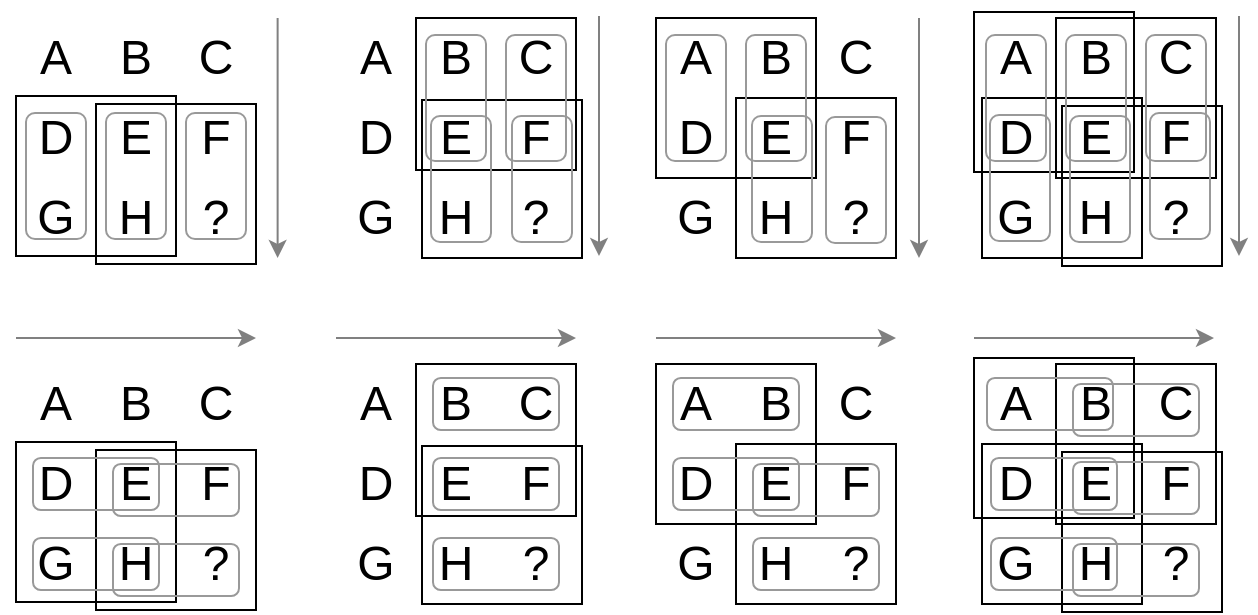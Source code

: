 <mxfile version="12.9.8" type="device"><diagram id="FIgk0ZukeviS5J1ctofV" name="Page-1"><mxGraphModel dx="652" dy="424" grid="1" gridSize="10" guides="1" tooltips="1" connect="1" arrows="1" fold="1" page="1" pageScale="1" pageWidth="827" pageHeight="1169" math="0" shadow="0"><root><mxCell id="0"/><mxCell id="1" parent="0"/><mxCell id="aXizeRaWZDngDxDu109b-122" value="" style="rounded=0;whiteSpace=wrap;html=1;fillColor=none;" vertex="1" parent="1"><mxGeometry x="200" y="456" width="80" height="80" as="geometry"/></mxCell><mxCell id="aXizeRaWZDngDxDu109b-121" value="" style="rounded=0;whiteSpace=wrap;html=1;fillColor=none;" vertex="1" parent="1"><mxGeometry x="160" y="452" width="80" height="80" as="geometry"/></mxCell><mxCell id="Hj9UycK8c0MInqdre70B-33" value="&lt;font style=&quot;font-size: 24px&quot;&gt;A&lt;/font&gt;" style="text;html=1;strokeColor=none;fillColor=none;align=center;verticalAlign=middle;whiteSpace=wrap;rounded=0;" parent="1" vertex="1"><mxGeometry x="160" y="240" width="40" height="40" as="geometry"/></mxCell><mxCell id="Hj9UycK8c0MInqdre70B-34" value="&lt;font style=&quot;font-size: 24px&quot;&gt;B&lt;/font&gt;" style="text;html=1;strokeColor=none;fillColor=none;align=center;verticalAlign=middle;whiteSpace=wrap;rounded=0;" parent="1" vertex="1"><mxGeometry x="200" y="240" width="40" height="40" as="geometry"/></mxCell><mxCell id="Hj9UycK8c0MInqdre70B-35" value="&lt;font style=&quot;font-size: 24px&quot;&gt;C&lt;/font&gt;" style="text;html=1;strokeColor=none;fillColor=none;align=center;verticalAlign=middle;whiteSpace=wrap;rounded=0;" parent="1" vertex="1"><mxGeometry x="240" y="240" width="40" height="40" as="geometry"/></mxCell><mxCell id="Hj9UycK8c0MInqdre70B-36" value="&lt;font style=&quot;font-size: 24px&quot;&gt;D&lt;/font&gt;" style="text;html=1;strokeColor=none;fillColor=none;align=center;verticalAlign=middle;whiteSpace=wrap;rounded=0;" parent="1" vertex="1"><mxGeometry x="160" y="280" width="40" height="40" as="geometry"/></mxCell><mxCell id="Hj9UycK8c0MInqdre70B-37" value="&lt;font style=&quot;font-size: 24px&quot;&gt;E&lt;/font&gt;" style="text;html=1;strokeColor=none;fillColor=none;align=center;verticalAlign=middle;whiteSpace=wrap;rounded=0;" parent="1" vertex="1"><mxGeometry x="200" y="280" width="40" height="40" as="geometry"/></mxCell><mxCell id="Hj9UycK8c0MInqdre70B-38" value="&lt;font style=&quot;font-size: 24px&quot;&gt;F&lt;/font&gt;" style="text;html=1;strokeColor=none;fillColor=none;align=center;verticalAlign=middle;whiteSpace=wrap;rounded=0;" parent="1" vertex="1"><mxGeometry x="240" y="280" width="40" height="40" as="geometry"/></mxCell><mxCell id="Hj9UycK8c0MInqdre70B-39" value="&lt;font style=&quot;font-size: 24px&quot;&gt;G&lt;/font&gt;" style="text;html=1;strokeColor=none;fillColor=none;align=center;verticalAlign=middle;whiteSpace=wrap;rounded=0;" parent="1" vertex="1"><mxGeometry x="160" y="320" width="40" height="40" as="geometry"/></mxCell><mxCell id="Hj9UycK8c0MInqdre70B-40" value="&lt;font style=&quot;font-size: 24px&quot;&gt;H&lt;/font&gt;" style="text;html=1;strokeColor=none;fillColor=none;align=center;verticalAlign=middle;whiteSpace=wrap;rounded=0;" parent="1" vertex="1"><mxGeometry x="200" y="320" width="40" height="40" as="geometry"/></mxCell><mxCell id="aXizeRaWZDngDxDu109b-1" value="&lt;font style=&quot;font-size: 24px&quot;&gt;?&lt;/font&gt;" style="text;html=1;strokeColor=none;fillColor=none;align=center;verticalAlign=middle;whiteSpace=wrap;rounded=0;" vertex="1" parent="1"><mxGeometry x="240" y="320" width="40" height="40" as="geometry"/></mxCell><mxCell id="aXizeRaWZDngDxDu109b-2" value="&lt;font style=&quot;font-size: 24px&quot;&gt;A&lt;/font&gt;" style="text;html=1;strokeColor=none;fillColor=none;align=center;verticalAlign=middle;whiteSpace=wrap;rounded=0;" vertex="1" parent="1"><mxGeometry x="320" y="240" width="40" height="40" as="geometry"/></mxCell><mxCell id="aXizeRaWZDngDxDu109b-3" value="&lt;font style=&quot;font-size: 24px&quot;&gt;B&lt;/font&gt;" style="text;html=1;strokeColor=none;fillColor=none;align=center;verticalAlign=middle;whiteSpace=wrap;rounded=0;" vertex="1" parent="1"><mxGeometry x="360" y="240" width="40" height="40" as="geometry"/></mxCell><mxCell id="aXizeRaWZDngDxDu109b-4" value="&lt;font style=&quot;font-size: 24px&quot;&gt;C&lt;/font&gt;" style="text;html=1;strokeColor=none;fillColor=none;align=center;verticalAlign=middle;whiteSpace=wrap;rounded=0;" vertex="1" parent="1"><mxGeometry x="400" y="240" width="40" height="40" as="geometry"/></mxCell><mxCell id="aXizeRaWZDngDxDu109b-5" value="&lt;font style=&quot;font-size: 24px&quot;&gt;D&lt;/font&gt;" style="text;html=1;strokeColor=none;fillColor=none;align=center;verticalAlign=middle;whiteSpace=wrap;rounded=0;" vertex="1" parent="1"><mxGeometry x="320" y="280" width="40" height="40" as="geometry"/></mxCell><mxCell id="aXizeRaWZDngDxDu109b-6" value="&lt;font style=&quot;font-size: 24px&quot;&gt;E&lt;/font&gt;" style="text;html=1;strokeColor=none;fillColor=none;align=center;verticalAlign=middle;whiteSpace=wrap;rounded=0;" vertex="1" parent="1"><mxGeometry x="360" y="280" width="40" height="40" as="geometry"/></mxCell><mxCell id="aXizeRaWZDngDxDu109b-7" value="&lt;font style=&quot;font-size: 24px&quot;&gt;F&lt;/font&gt;" style="text;html=1;strokeColor=none;fillColor=none;align=center;verticalAlign=middle;whiteSpace=wrap;rounded=0;" vertex="1" parent="1"><mxGeometry x="400" y="280" width="40" height="40" as="geometry"/></mxCell><mxCell id="aXizeRaWZDngDxDu109b-8" value="&lt;font style=&quot;font-size: 24px&quot;&gt;G&lt;/font&gt;" style="text;html=1;strokeColor=none;fillColor=none;align=center;verticalAlign=middle;whiteSpace=wrap;rounded=0;" vertex="1" parent="1"><mxGeometry x="320" y="320" width="40" height="40" as="geometry"/></mxCell><mxCell id="aXizeRaWZDngDxDu109b-9" value="&lt;font style=&quot;font-size: 24px&quot;&gt;H&lt;/font&gt;" style="text;html=1;strokeColor=none;fillColor=none;align=center;verticalAlign=middle;whiteSpace=wrap;rounded=0;" vertex="1" parent="1"><mxGeometry x="360" y="320" width="40" height="40" as="geometry"/></mxCell><mxCell id="aXizeRaWZDngDxDu109b-10" value="&lt;font style=&quot;font-size: 24px&quot;&gt;?&lt;/font&gt;" style="text;html=1;strokeColor=none;fillColor=none;align=center;verticalAlign=middle;whiteSpace=wrap;rounded=0;" vertex="1" parent="1"><mxGeometry x="400" y="320" width="40" height="40" as="geometry"/></mxCell><mxCell id="aXizeRaWZDngDxDu109b-11" value="&lt;font style=&quot;font-size: 24px&quot;&gt;A&lt;/font&gt;" style="text;html=1;strokeColor=none;fillColor=none;align=center;verticalAlign=middle;whiteSpace=wrap;rounded=0;" vertex="1" parent="1"><mxGeometry x="480" y="240" width="40" height="40" as="geometry"/></mxCell><mxCell id="aXizeRaWZDngDxDu109b-12" value="&lt;font style=&quot;font-size: 24px&quot;&gt;B&lt;/font&gt;" style="text;html=1;strokeColor=none;fillColor=none;align=center;verticalAlign=middle;whiteSpace=wrap;rounded=0;" vertex="1" parent="1"><mxGeometry x="520" y="240" width="40" height="40" as="geometry"/></mxCell><mxCell id="aXizeRaWZDngDxDu109b-13" value="&lt;font style=&quot;font-size: 24px&quot;&gt;C&lt;/font&gt;" style="text;html=1;strokeColor=none;fillColor=none;align=center;verticalAlign=middle;whiteSpace=wrap;rounded=0;" vertex="1" parent="1"><mxGeometry x="560" y="240" width="40" height="40" as="geometry"/></mxCell><mxCell id="aXizeRaWZDngDxDu109b-14" value="&lt;font style=&quot;font-size: 24px&quot;&gt;D&lt;/font&gt;" style="text;html=1;strokeColor=none;fillColor=none;align=center;verticalAlign=middle;whiteSpace=wrap;rounded=0;" vertex="1" parent="1"><mxGeometry x="480" y="280" width="40" height="40" as="geometry"/></mxCell><mxCell id="aXizeRaWZDngDxDu109b-15" value="&lt;font style=&quot;font-size: 24px&quot;&gt;E&lt;/font&gt;" style="text;html=1;strokeColor=none;fillColor=none;align=center;verticalAlign=middle;whiteSpace=wrap;rounded=0;" vertex="1" parent="1"><mxGeometry x="520" y="280" width="40" height="40" as="geometry"/></mxCell><mxCell id="aXizeRaWZDngDxDu109b-16" value="&lt;font style=&quot;font-size: 24px&quot;&gt;F&lt;/font&gt;" style="text;html=1;strokeColor=none;fillColor=none;align=center;verticalAlign=middle;whiteSpace=wrap;rounded=0;" vertex="1" parent="1"><mxGeometry x="560" y="280" width="40" height="40" as="geometry"/></mxCell><mxCell id="aXizeRaWZDngDxDu109b-17" value="&lt;font style=&quot;font-size: 24px&quot;&gt;G&lt;/font&gt;" style="text;html=1;strokeColor=none;fillColor=none;align=center;verticalAlign=middle;whiteSpace=wrap;rounded=0;" vertex="1" parent="1"><mxGeometry x="480" y="320" width="40" height="40" as="geometry"/></mxCell><mxCell id="aXizeRaWZDngDxDu109b-18" value="&lt;font style=&quot;font-size: 24px&quot;&gt;H&lt;/font&gt;" style="text;html=1;strokeColor=none;fillColor=none;align=center;verticalAlign=middle;whiteSpace=wrap;rounded=0;" vertex="1" parent="1"><mxGeometry x="520" y="320" width="40" height="40" as="geometry"/></mxCell><mxCell id="aXizeRaWZDngDxDu109b-19" value="&lt;font style=&quot;font-size: 24px&quot;&gt;?&lt;/font&gt;" style="text;html=1;strokeColor=none;fillColor=none;align=center;verticalAlign=middle;whiteSpace=wrap;rounded=0;" vertex="1" parent="1"><mxGeometry x="560" y="320" width="40" height="40" as="geometry"/></mxCell><mxCell id="aXizeRaWZDngDxDu109b-20" value="&lt;font style=&quot;font-size: 24px&quot;&gt;A&lt;/font&gt;" style="text;html=1;strokeColor=none;fillColor=none;align=center;verticalAlign=middle;whiteSpace=wrap;rounded=0;" vertex="1" parent="1"><mxGeometry x="640" y="240" width="40" height="40" as="geometry"/></mxCell><mxCell id="aXizeRaWZDngDxDu109b-21" value="&lt;font style=&quot;font-size: 24px&quot;&gt;B&lt;/font&gt;" style="text;html=1;strokeColor=none;fillColor=none;align=center;verticalAlign=middle;whiteSpace=wrap;rounded=0;" vertex="1" parent="1"><mxGeometry x="680" y="240" width="40" height="40" as="geometry"/></mxCell><mxCell id="aXizeRaWZDngDxDu109b-22" value="&lt;font style=&quot;font-size: 24px&quot;&gt;C&lt;/font&gt;" style="text;html=1;strokeColor=none;fillColor=none;align=center;verticalAlign=middle;whiteSpace=wrap;rounded=0;" vertex="1" parent="1"><mxGeometry x="720" y="240" width="40" height="40" as="geometry"/></mxCell><mxCell id="aXizeRaWZDngDxDu109b-23" value="&lt;font style=&quot;font-size: 24px&quot;&gt;D&lt;/font&gt;" style="text;html=1;strokeColor=none;fillColor=none;align=center;verticalAlign=middle;whiteSpace=wrap;rounded=0;" vertex="1" parent="1"><mxGeometry x="640" y="280" width="40" height="40" as="geometry"/></mxCell><mxCell id="aXizeRaWZDngDxDu109b-24" value="&lt;font style=&quot;font-size: 24px&quot;&gt;E&lt;/font&gt;" style="text;html=1;strokeColor=none;fillColor=none;align=center;verticalAlign=middle;whiteSpace=wrap;rounded=0;" vertex="1" parent="1"><mxGeometry x="680" y="280" width="40" height="40" as="geometry"/></mxCell><mxCell id="aXizeRaWZDngDxDu109b-25" value="&lt;font style=&quot;font-size: 24px&quot;&gt;F&lt;/font&gt;" style="text;html=1;strokeColor=none;fillColor=none;align=center;verticalAlign=middle;whiteSpace=wrap;rounded=0;" vertex="1" parent="1"><mxGeometry x="720" y="280" width="40" height="40" as="geometry"/></mxCell><mxCell id="aXizeRaWZDngDxDu109b-26" value="&lt;font style=&quot;font-size: 24px&quot;&gt;G&lt;/font&gt;" style="text;html=1;strokeColor=none;fillColor=none;align=center;verticalAlign=middle;whiteSpace=wrap;rounded=0;" vertex="1" parent="1"><mxGeometry x="640" y="320" width="40" height="40" as="geometry"/></mxCell><mxCell id="aXizeRaWZDngDxDu109b-27" value="&lt;font style=&quot;font-size: 24px&quot;&gt;H&lt;/font&gt;" style="text;html=1;strokeColor=none;fillColor=none;align=center;verticalAlign=middle;whiteSpace=wrap;rounded=0;" vertex="1" parent="1"><mxGeometry x="680" y="320" width="40" height="40" as="geometry"/></mxCell><mxCell id="aXizeRaWZDngDxDu109b-28" value="&lt;font style=&quot;font-size: 24px&quot;&gt;?&lt;/font&gt;" style="text;html=1;strokeColor=none;fillColor=none;align=center;verticalAlign=middle;whiteSpace=wrap;rounded=0;" vertex="1" parent="1"><mxGeometry x="720" y="320" width="40" height="40" as="geometry"/></mxCell><mxCell id="aXizeRaWZDngDxDu109b-39" value="" style="rounded=1;whiteSpace=wrap;html=1;fillColor=none;strokeColor=#999999;rotation=90;" vertex="1" parent="1"><mxGeometry x="188.5" y="304" width="63" height="30" as="geometry"/></mxCell><mxCell id="aXizeRaWZDngDxDu109b-40" value="" style="rounded=0;whiteSpace=wrap;html=1;fillColor=none;" vertex="1" parent="1"><mxGeometry x="639" y="237" width="80" height="80" as="geometry"/></mxCell><mxCell id="aXizeRaWZDngDxDu109b-41" value="" style="rounded=1;whiteSpace=wrap;html=1;fillColor=none;strokeColor=#999999;rotation=90;" vertex="1" parent="1"><mxGeometry x="148.5" y="304" width="63" height="30" as="geometry"/></mxCell><mxCell id="aXizeRaWZDngDxDu109b-42" value="" style="rounded=1;whiteSpace=wrap;html=1;fillColor=none;strokeColor=#999999;rotation=90;" vertex="1" parent="1"><mxGeometry x="228.5" y="304" width="63" height="30" as="geometry"/></mxCell><mxCell id="aXizeRaWZDngDxDu109b-43" value="" style="endArrow=classic;html=1;strokeColor=#808080;" edge="1" parent="1"><mxGeometry width="50" height="50" relative="1" as="geometry"><mxPoint x="290.81" y="240" as="sourcePoint"/><mxPoint x="290.81" y="360" as="targetPoint"/></mxGeometry></mxCell><mxCell id="aXizeRaWZDngDxDu109b-44" value="" style="rounded=0;whiteSpace=wrap;html=1;fillColor=none;" vertex="1" parent="1"><mxGeometry x="360" y="240" width="80" height="76" as="geometry"/></mxCell><mxCell id="aXizeRaWZDngDxDu109b-45" value="" style="rounded=0;whiteSpace=wrap;html=1;fillColor=none;" vertex="1" parent="1"><mxGeometry x="363" y="281" width="80" height="79" as="geometry"/></mxCell><mxCell id="aXizeRaWZDngDxDu109b-51" value="" style="rounded=1;whiteSpace=wrap;html=1;fillColor=none;strokeColor=#999999;rotation=90;" vertex="1" parent="1"><mxGeometry x="348.5" y="265" width="63" height="30" as="geometry"/></mxCell><mxCell id="aXizeRaWZDngDxDu109b-52" value="" style="rounded=1;whiteSpace=wrap;html=1;fillColor=none;strokeColor=#999999;rotation=90;" vertex="1" parent="1"><mxGeometry x="388.5" y="265" width="63" height="30" as="geometry"/></mxCell><mxCell id="aXizeRaWZDngDxDu109b-53" value="" style="rounded=0;whiteSpace=wrap;html=1;fillColor=none;" vertex="1" parent="1"><mxGeometry x="160" y="279" width="80" height="80" as="geometry"/></mxCell><mxCell id="aXizeRaWZDngDxDu109b-54" value="" style="rounded=0;whiteSpace=wrap;html=1;fillColor=none;" vertex="1" parent="1"><mxGeometry x="200" y="283" width="80" height="80" as="geometry"/></mxCell><mxCell id="aXizeRaWZDngDxDu109b-55" value="" style="rounded=1;whiteSpace=wrap;html=1;fillColor=none;strokeColor=#999999;rotation=90;" vertex="1" parent="1"><mxGeometry x="351" y="305.5" width="63" height="30" as="geometry"/></mxCell><mxCell id="aXizeRaWZDngDxDu109b-56" value="" style="rounded=1;whiteSpace=wrap;html=1;fillColor=none;strokeColor=#999999;rotation=90;" vertex="1" parent="1"><mxGeometry x="391.5" y="305.5" width="63" height="30" as="geometry"/></mxCell><mxCell id="aXizeRaWZDngDxDu109b-57" value="" style="rounded=0;whiteSpace=wrap;html=1;fillColor=none;" vertex="1" parent="1"><mxGeometry x="480" y="240" width="80" height="80" as="geometry"/></mxCell><mxCell id="aXizeRaWZDngDxDu109b-58" value="" style="rounded=0;whiteSpace=wrap;html=1;fillColor=none;" vertex="1" parent="1"><mxGeometry x="520" y="280" width="80" height="80" as="geometry"/></mxCell><mxCell id="aXizeRaWZDngDxDu109b-59" value="" style="rounded=1;whiteSpace=wrap;html=1;fillColor=none;strokeColor=#999999;rotation=90;" vertex="1" parent="1"><mxGeometry x="468.5" y="265" width="63" height="30" as="geometry"/></mxCell><mxCell id="aXizeRaWZDngDxDu109b-60" value="" style="rounded=1;whiteSpace=wrap;html=1;fillColor=none;strokeColor=#999999;rotation=90;" vertex="1" parent="1"><mxGeometry x="508.5" y="265" width="63" height="30" as="geometry"/></mxCell><mxCell id="aXizeRaWZDngDxDu109b-61" value="" style="rounded=1;whiteSpace=wrap;html=1;fillColor=none;strokeColor=#999999;rotation=90;" vertex="1" parent="1"><mxGeometry x="548.5" y="306" width="63" height="30" as="geometry"/></mxCell><mxCell id="aXizeRaWZDngDxDu109b-62" value="" style="rounded=1;whiteSpace=wrap;html=1;fillColor=none;strokeColor=#999999;rotation=90;" vertex="1" parent="1"><mxGeometry x="511.5" y="305.5" width="63" height="30" as="geometry"/></mxCell><mxCell id="aXizeRaWZDngDxDu109b-63" value="" style="endArrow=classic;html=1;strokeColor=#808080;" edge="1" parent="1"><mxGeometry width="50" height="50" relative="1" as="geometry"><mxPoint x="451.5" y="239" as="sourcePoint"/><mxPoint x="451.5" y="359" as="targetPoint"/></mxGeometry></mxCell><mxCell id="aXizeRaWZDngDxDu109b-64" value="" style="endArrow=classic;html=1;strokeColor=#808080;" edge="1" parent="1"><mxGeometry width="50" height="50" relative="1" as="geometry"><mxPoint x="611.5" y="240" as="sourcePoint"/><mxPoint x="611.5" y="360" as="targetPoint"/></mxGeometry></mxCell><mxCell id="aXizeRaWZDngDxDu109b-65" value="" style="rounded=0;whiteSpace=wrap;html=1;fillColor=none;" vertex="1" parent="1"><mxGeometry x="643" y="280" width="80" height="80" as="geometry"/></mxCell><mxCell id="aXizeRaWZDngDxDu109b-66" value="" style="rounded=0;whiteSpace=wrap;html=1;fillColor=none;" vertex="1" parent="1"><mxGeometry x="680" y="240" width="80" height="80" as="geometry"/></mxCell><mxCell id="aXizeRaWZDngDxDu109b-68" value="" style="rounded=0;whiteSpace=wrap;html=1;fillColor=none;" vertex="1" parent="1"><mxGeometry x="683" y="284" width="80" height="80" as="geometry"/></mxCell><mxCell id="aXizeRaWZDngDxDu109b-69" value="" style="rounded=1;whiteSpace=wrap;html=1;fillColor=none;strokeColor=#999999;rotation=90;" vertex="1" parent="1"><mxGeometry x="670.5" y="305.5" width="63" height="30" as="geometry"/></mxCell><mxCell id="aXizeRaWZDngDxDu109b-70" value="" style="rounded=1;whiteSpace=wrap;html=1;fillColor=none;strokeColor=#999999;rotation=90;" vertex="1" parent="1"><mxGeometry x="668.5" y="265" width="63" height="30" as="geometry"/></mxCell><mxCell id="aXizeRaWZDngDxDu109b-71" value="" style="rounded=1;whiteSpace=wrap;html=1;fillColor=none;strokeColor=#999999;rotation=90;" vertex="1" parent="1"><mxGeometry x="628.5" y="265" width="63" height="30" as="geometry"/></mxCell><mxCell id="aXizeRaWZDngDxDu109b-72" value="" style="rounded=1;whiteSpace=wrap;html=1;fillColor=none;strokeColor=#999999;rotation=90;" vertex="1" parent="1"><mxGeometry x="708.5" y="265" width="63" height="30" as="geometry"/></mxCell><mxCell id="aXizeRaWZDngDxDu109b-73" value="" style="rounded=1;whiteSpace=wrap;html=1;fillColor=none;strokeColor=#999999;rotation=90;" vertex="1" parent="1"><mxGeometry x="630.5" y="305" width="63" height="30" as="geometry"/></mxCell><mxCell id="aXizeRaWZDngDxDu109b-74" value="" style="rounded=1;whiteSpace=wrap;html=1;fillColor=none;strokeColor=#999999;rotation=90;" vertex="1" parent="1"><mxGeometry x="710.5" y="304" width="63" height="30" as="geometry"/></mxCell><mxCell id="aXizeRaWZDngDxDu109b-75" value="" style="endArrow=classic;html=1;strokeColor=#808080;" edge="1" parent="1"><mxGeometry width="50" height="50" relative="1" as="geometry"><mxPoint x="771.5" y="239" as="sourcePoint"/><mxPoint x="771.5" y="359" as="targetPoint"/></mxGeometry></mxCell><mxCell id="aXizeRaWZDngDxDu109b-76" value="&lt;font style=&quot;font-size: 24px&quot;&gt;A&lt;/font&gt;" style="text;html=1;strokeColor=none;fillColor=none;align=center;verticalAlign=middle;whiteSpace=wrap;rounded=0;" vertex="1" parent="1"><mxGeometry x="160" y="413" width="40" height="40" as="geometry"/></mxCell><mxCell id="aXizeRaWZDngDxDu109b-77" value="&lt;font style=&quot;font-size: 24px&quot;&gt;B&lt;/font&gt;" style="text;html=1;strokeColor=none;fillColor=none;align=center;verticalAlign=middle;whiteSpace=wrap;rounded=0;" vertex="1" parent="1"><mxGeometry x="200" y="413" width="40" height="40" as="geometry"/></mxCell><mxCell id="aXizeRaWZDngDxDu109b-78" value="&lt;font style=&quot;font-size: 24px&quot;&gt;C&lt;/font&gt;" style="text;html=1;strokeColor=none;fillColor=none;align=center;verticalAlign=middle;whiteSpace=wrap;rounded=0;" vertex="1" parent="1"><mxGeometry x="240" y="413" width="40" height="40" as="geometry"/></mxCell><mxCell id="aXizeRaWZDngDxDu109b-79" value="&lt;font style=&quot;font-size: 24px&quot;&gt;D&lt;/font&gt;" style="text;html=1;strokeColor=none;fillColor=none;align=center;verticalAlign=middle;whiteSpace=wrap;rounded=0;" vertex="1" parent="1"><mxGeometry x="160" y="453" width="40" height="40" as="geometry"/></mxCell><mxCell id="aXizeRaWZDngDxDu109b-80" value="&lt;font style=&quot;font-size: 24px&quot;&gt;E&lt;/font&gt;" style="text;html=1;strokeColor=none;fillColor=none;align=center;verticalAlign=middle;whiteSpace=wrap;rounded=0;" vertex="1" parent="1"><mxGeometry x="200" y="453" width="40" height="40" as="geometry"/></mxCell><mxCell id="aXizeRaWZDngDxDu109b-81" value="&lt;font style=&quot;font-size: 24px&quot;&gt;F&lt;/font&gt;" style="text;html=1;strokeColor=none;fillColor=none;align=center;verticalAlign=middle;whiteSpace=wrap;rounded=0;" vertex="1" parent="1"><mxGeometry x="240" y="453" width="40" height="40" as="geometry"/></mxCell><mxCell id="aXizeRaWZDngDxDu109b-82" value="&lt;font style=&quot;font-size: 24px&quot;&gt;G&lt;/font&gt;" style="text;html=1;strokeColor=none;fillColor=none;align=center;verticalAlign=middle;whiteSpace=wrap;rounded=0;" vertex="1" parent="1"><mxGeometry x="160" y="493" width="40" height="40" as="geometry"/></mxCell><mxCell id="aXizeRaWZDngDxDu109b-83" value="&lt;font style=&quot;font-size: 24px&quot;&gt;H&lt;/font&gt;" style="text;html=1;strokeColor=none;fillColor=none;align=center;verticalAlign=middle;whiteSpace=wrap;rounded=0;" vertex="1" parent="1"><mxGeometry x="200" y="493" width="40" height="40" as="geometry"/></mxCell><mxCell id="aXizeRaWZDngDxDu109b-84" value="&lt;font style=&quot;font-size: 24px&quot;&gt;?&lt;/font&gt;" style="text;html=1;strokeColor=none;fillColor=none;align=center;verticalAlign=middle;whiteSpace=wrap;rounded=0;" vertex="1" parent="1"><mxGeometry x="240" y="493" width="40" height="40" as="geometry"/></mxCell><mxCell id="aXizeRaWZDngDxDu109b-85" value="&lt;font style=&quot;font-size: 24px&quot;&gt;A&lt;/font&gt;" style="text;html=1;strokeColor=none;fillColor=none;align=center;verticalAlign=middle;whiteSpace=wrap;rounded=0;" vertex="1" parent="1"><mxGeometry x="320" y="413" width="40" height="40" as="geometry"/></mxCell><mxCell id="aXizeRaWZDngDxDu109b-86" value="&lt;font style=&quot;font-size: 24px&quot;&gt;B&lt;/font&gt;" style="text;html=1;strokeColor=none;fillColor=none;align=center;verticalAlign=middle;whiteSpace=wrap;rounded=0;" vertex="1" parent="1"><mxGeometry x="360" y="413" width="40" height="40" as="geometry"/></mxCell><mxCell id="aXizeRaWZDngDxDu109b-87" value="&lt;font style=&quot;font-size: 24px&quot;&gt;C&lt;/font&gt;" style="text;html=1;strokeColor=none;fillColor=none;align=center;verticalAlign=middle;whiteSpace=wrap;rounded=0;" vertex="1" parent="1"><mxGeometry x="400" y="413" width="40" height="40" as="geometry"/></mxCell><mxCell id="aXizeRaWZDngDxDu109b-88" value="&lt;font style=&quot;font-size: 24px&quot;&gt;D&lt;/font&gt;" style="text;html=1;strokeColor=none;fillColor=none;align=center;verticalAlign=middle;whiteSpace=wrap;rounded=0;" vertex="1" parent="1"><mxGeometry x="320" y="453" width="40" height="40" as="geometry"/></mxCell><mxCell id="aXizeRaWZDngDxDu109b-89" value="&lt;font style=&quot;font-size: 24px&quot;&gt;E&lt;/font&gt;" style="text;html=1;strokeColor=none;fillColor=none;align=center;verticalAlign=middle;whiteSpace=wrap;rounded=0;" vertex="1" parent="1"><mxGeometry x="360" y="453" width="40" height="40" as="geometry"/></mxCell><mxCell id="aXizeRaWZDngDxDu109b-90" value="&lt;font style=&quot;font-size: 24px&quot;&gt;F&lt;/font&gt;" style="text;html=1;strokeColor=none;fillColor=none;align=center;verticalAlign=middle;whiteSpace=wrap;rounded=0;" vertex="1" parent="1"><mxGeometry x="400" y="453" width="40" height="40" as="geometry"/></mxCell><mxCell id="aXizeRaWZDngDxDu109b-91" value="&lt;font style=&quot;font-size: 24px&quot;&gt;G&lt;/font&gt;" style="text;html=1;strokeColor=none;fillColor=none;align=center;verticalAlign=middle;whiteSpace=wrap;rounded=0;" vertex="1" parent="1"><mxGeometry x="320" y="493" width="40" height="40" as="geometry"/></mxCell><mxCell id="aXizeRaWZDngDxDu109b-92" value="&lt;font style=&quot;font-size: 24px&quot;&gt;H&lt;/font&gt;" style="text;html=1;strokeColor=none;fillColor=none;align=center;verticalAlign=middle;whiteSpace=wrap;rounded=0;" vertex="1" parent="1"><mxGeometry x="360" y="493" width="40" height="40" as="geometry"/></mxCell><mxCell id="aXizeRaWZDngDxDu109b-93" value="&lt;font style=&quot;font-size: 24px&quot;&gt;?&lt;/font&gt;" style="text;html=1;strokeColor=none;fillColor=none;align=center;verticalAlign=middle;whiteSpace=wrap;rounded=0;" vertex="1" parent="1"><mxGeometry x="400" y="493" width="40" height="40" as="geometry"/></mxCell><mxCell id="aXizeRaWZDngDxDu109b-94" value="&lt;font style=&quot;font-size: 24px&quot;&gt;A&lt;/font&gt;" style="text;html=1;strokeColor=none;fillColor=none;align=center;verticalAlign=middle;whiteSpace=wrap;rounded=0;" vertex="1" parent="1"><mxGeometry x="480" y="413" width="40" height="40" as="geometry"/></mxCell><mxCell id="aXizeRaWZDngDxDu109b-95" value="&lt;font style=&quot;font-size: 24px&quot;&gt;B&lt;/font&gt;" style="text;html=1;strokeColor=none;fillColor=none;align=center;verticalAlign=middle;whiteSpace=wrap;rounded=0;" vertex="1" parent="1"><mxGeometry x="520" y="413" width="40" height="40" as="geometry"/></mxCell><mxCell id="aXizeRaWZDngDxDu109b-96" value="&lt;font style=&quot;font-size: 24px&quot;&gt;C&lt;/font&gt;" style="text;html=1;strokeColor=none;fillColor=none;align=center;verticalAlign=middle;whiteSpace=wrap;rounded=0;" vertex="1" parent="1"><mxGeometry x="560" y="413" width="40" height="40" as="geometry"/></mxCell><mxCell id="aXizeRaWZDngDxDu109b-97" value="&lt;font style=&quot;font-size: 24px&quot;&gt;D&lt;/font&gt;" style="text;html=1;strokeColor=none;fillColor=none;align=center;verticalAlign=middle;whiteSpace=wrap;rounded=0;" vertex="1" parent="1"><mxGeometry x="480" y="453" width="40" height="40" as="geometry"/></mxCell><mxCell id="aXizeRaWZDngDxDu109b-98" value="&lt;font style=&quot;font-size: 24px&quot;&gt;E&lt;/font&gt;" style="text;html=1;strokeColor=none;fillColor=none;align=center;verticalAlign=middle;whiteSpace=wrap;rounded=0;" vertex="1" parent="1"><mxGeometry x="520" y="453" width="40" height="40" as="geometry"/></mxCell><mxCell id="aXizeRaWZDngDxDu109b-99" value="&lt;font style=&quot;font-size: 24px&quot;&gt;F&lt;/font&gt;" style="text;html=1;strokeColor=none;fillColor=none;align=center;verticalAlign=middle;whiteSpace=wrap;rounded=0;" vertex="1" parent="1"><mxGeometry x="560" y="453" width="40" height="40" as="geometry"/></mxCell><mxCell id="aXizeRaWZDngDxDu109b-100" value="&lt;font style=&quot;font-size: 24px&quot;&gt;G&lt;/font&gt;" style="text;html=1;strokeColor=none;fillColor=none;align=center;verticalAlign=middle;whiteSpace=wrap;rounded=0;" vertex="1" parent="1"><mxGeometry x="480" y="493" width="40" height="40" as="geometry"/></mxCell><mxCell id="aXizeRaWZDngDxDu109b-101" value="&lt;font style=&quot;font-size: 24px&quot;&gt;H&lt;/font&gt;" style="text;html=1;strokeColor=none;fillColor=none;align=center;verticalAlign=middle;whiteSpace=wrap;rounded=0;" vertex="1" parent="1"><mxGeometry x="520" y="493" width="40" height="40" as="geometry"/></mxCell><mxCell id="aXizeRaWZDngDxDu109b-102" value="&lt;font style=&quot;font-size: 24px&quot;&gt;?&lt;/font&gt;" style="text;html=1;strokeColor=none;fillColor=none;align=center;verticalAlign=middle;whiteSpace=wrap;rounded=0;" vertex="1" parent="1"><mxGeometry x="560" y="493" width="40" height="40" as="geometry"/></mxCell><mxCell id="aXizeRaWZDngDxDu109b-103" value="&lt;font style=&quot;font-size: 24px&quot;&gt;A&lt;/font&gt;" style="text;html=1;strokeColor=none;fillColor=none;align=center;verticalAlign=middle;whiteSpace=wrap;rounded=0;" vertex="1" parent="1"><mxGeometry x="640" y="413" width="40" height="40" as="geometry"/></mxCell><mxCell id="aXizeRaWZDngDxDu109b-104" value="&lt;font style=&quot;font-size: 24px&quot;&gt;B&lt;/font&gt;" style="text;html=1;strokeColor=none;fillColor=none;align=center;verticalAlign=middle;whiteSpace=wrap;rounded=0;" vertex="1" parent="1"><mxGeometry x="680" y="413" width="40" height="40" as="geometry"/></mxCell><mxCell id="aXizeRaWZDngDxDu109b-105" value="&lt;font style=&quot;font-size: 24px&quot;&gt;C&lt;/font&gt;" style="text;html=1;strokeColor=none;fillColor=none;align=center;verticalAlign=middle;whiteSpace=wrap;rounded=0;" vertex="1" parent="1"><mxGeometry x="720" y="413" width="40" height="40" as="geometry"/></mxCell><mxCell id="aXizeRaWZDngDxDu109b-106" value="&lt;font style=&quot;font-size: 24px&quot;&gt;D&lt;/font&gt;" style="text;html=1;strokeColor=none;fillColor=none;align=center;verticalAlign=middle;whiteSpace=wrap;rounded=0;" vertex="1" parent="1"><mxGeometry x="640" y="453" width="40" height="40" as="geometry"/></mxCell><mxCell id="aXizeRaWZDngDxDu109b-107" value="&lt;font style=&quot;font-size: 24px&quot;&gt;E&lt;/font&gt;" style="text;html=1;strokeColor=none;fillColor=none;align=center;verticalAlign=middle;whiteSpace=wrap;rounded=0;" vertex="1" parent="1"><mxGeometry x="680" y="453" width="40" height="40" as="geometry"/></mxCell><mxCell id="aXizeRaWZDngDxDu109b-108" value="&lt;font style=&quot;font-size: 24px&quot;&gt;F&lt;/font&gt;" style="text;html=1;strokeColor=none;fillColor=none;align=center;verticalAlign=middle;whiteSpace=wrap;rounded=0;" vertex="1" parent="1"><mxGeometry x="720" y="453" width="40" height="40" as="geometry"/></mxCell><mxCell id="aXizeRaWZDngDxDu109b-109" value="&lt;font style=&quot;font-size: 24px&quot;&gt;G&lt;/font&gt;" style="text;html=1;strokeColor=none;fillColor=none;align=center;verticalAlign=middle;whiteSpace=wrap;rounded=0;" vertex="1" parent="1"><mxGeometry x="640" y="493" width="40" height="40" as="geometry"/></mxCell><mxCell id="aXizeRaWZDngDxDu109b-110" value="&lt;font style=&quot;font-size: 24px&quot;&gt;H&lt;/font&gt;" style="text;html=1;strokeColor=none;fillColor=none;align=center;verticalAlign=middle;whiteSpace=wrap;rounded=0;" vertex="1" parent="1"><mxGeometry x="680" y="493" width="40" height="40" as="geometry"/></mxCell><mxCell id="aXizeRaWZDngDxDu109b-111" value="&lt;font style=&quot;font-size: 24px&quot;&gt;?&lt;/font&gt;" style="text;html=1;strokeColor=none;fillColor=none;align=center;verticalAlign=middle;whiteSpace=wrap;rounded=0;" vertex="1" parent="1"><mxGeometry x="720" y="493" width="40" height="40" as="geometry"/></mxCell><mxCell id="aXizeRaWZDngDxDu109b-113" value="" style="rounded=0;whiteSpace=wrap;html=1;fillColor=none;" vertex="1" parent="1"><mxGeometry x="639" y="410" width="80" height="80" as="geometry"/></mxCell><mxCell id="aXizeRaWZDngDxDu109b-116" value="" style="endArrow=classic;html=1;strokeColor=#808080;" edge="1" parent="1"><mxGeometry width="50" height="50" relative="1" as="geometry"><mxPoint x="160.0" y="400" as="sourcePoint"/><mxPoint x="280" y="400" as="targetPoint"/></mxGeometry></mxCell><mxCell id="aXizeRaWZDngDxDu109b-117" value="" style="rounded=0;whiteSpace=wrap;html=1;fillColor=none;" vertex="1" parent="1"><mxGeometry x="360" y="413" width="80" height="76" as="geometry"/></mxCell><mxCell id="aXizeRaWZDngDxDu109b-118" value="" style="rounded=0;whiteSpace=wrap;html=1;fillColor=none;" vertex="1" parent="1"><mxGeometry x="363" y="454" width="80" height="79" as="geometry"/></mxCell><mxCell id="aXizeRaWZDngDxDu109b-125" value="" style="rounded=0;whiteSpace=wrap;html=1;fillColor=none;" vertex="1" parent="1"><mxGeometry x="480" y="413" width="80" height="80" as="geometry"/></mxCell><mxCell id="aXizeRaWZDngDxDu109b-126" value="" style="rounded=0;whiteSpace=wrap;html=1;fillColor=none;" vertex="1" parent="1"><mxGeometry x="520" y="453" width="80" height="80" as="geometry"/></mxCell><mxCell id="aXizeRaWZDngDxDu109b-133" value="" style="rounded=0;whiteSpace=wrap;html=1;fillColor=none;" vertex="1" parent="1"><mxGeometry x="643" y="453" width="80" height="80" as="geometry"/></mxCell><mxCell id="aXizeRaWZDngDxDu109b-134" value="" style="rounded=0;whiteSpace=wrap;html=1;fillColor=none;" vertex="1" parent="1"><mxGeometry x="680" y="413" width="80" height="80" as="geometry"/></mxCell><mxCell id="aXizeRaWZDngDxDu109b-135" value="" style="rounded=0;whiteSpace=wrap;html=1;fillColor=none;" vertex="1" parent="1"><mxGeometry x="683" y="457" width="80" height="80" as="geometry"/></mxCell><mxCell id="aXizeRaWZDngDxDu109b-143" value="" style="endArrow=classic;html=1;strokeColor=#808080;" edge="1" parent="1"><mxGeometry width="50" height="50" relative="1" as="geometry"><mxPoint x="320" y="400" as="sourcePoint"/><mxPoint x="440.0" y="400" as="targetPoint"/></mxGeometry></mxCell><mxCell id="aXizeRaWZDngDxDu109b-144" value="" style="endArrow=classic;html=1;strokeColor=#808080;" edge="1" parent="1"><mxGeometry width="50" height="50" relative="1" as="geometry"><mxPoint x="480.0" y="400" as="sourcePoint"/><mxPoint x="600" y="400" as="targetPoint"/></mxGeometry></mxCell><mxCell id="aXizeRaWZDngDxDu109b-145" value="" style="endArrow=classic;html=1;strokeColor=#808080;" edge="1" parent="1"><mxGeometry width="50" height="50" relative="1" as="geometry"><mxPoint x="639" y="400" as="sourcePoint"/><mxPoint x="759" y="400" as="targetPoint"/></mxGeometry></mxCell><mxCell id="aXizeRaWZDngDxDu109b-149" value="" style="rounded=1;whiteSpace=wrap;html=1;fillColor=none;strokeColor=#999999;rotation=0;" vertex="1" parent="1"><mxGeometry x="168.5" y="460" width="63" height="26" as="geometry"/></mxCell><mxCell id="aXizeRaWZDngDxDu109b-150" value="" style="rounded=1;whiteSpace=wrap;html=1;fillColor=none;strokeColor=#999999;rotation=0;" vertex="1" parent="1"><mxGeometry x="208.5" y="463" width="63" height="26" as="geometry"/></mxCell><mxCell id="aXizeRaWZDngDxDu109b-151" value="" style="rounded=1;whiteSpace=wrap;html=1;fillColor=none;strokeColor=#999999;rotation=0;" vertex="1" parent="1"><mxGeometry x="168.5" y="500" width="63" height="26" as="geometry"/></mxCell><mxCell id="aXizeRaWZDngDxDu109b-152" value="" style="rounded=1;whiteSpace=wrap;html=1;fillColor=none;strokeColor=#999999;rotation=0;" vertex="1" parent="1"><mxGeometry x="208.5" y="503" width="63" height="26" as="geometry"/></mxCell><mxCell id="aXizeRaWZDngDxDu109b-153" value="" style="rounded=1;whiteSpace=wrap;html=1;fillColor=none;strokeColor=#999999;rotation=0;" vertex="1" parent="1"><mxGeometry x="368.5" y="420" width="63" height="26" as="geometry"/></mxCell><mxCell id="aXizeRaWZDngDxDu109b-154" value="" style="rounded=1;whiteSpace=wrap;html=1;fillColor=none;strokeColor=#999999;rotation=0;" vertex="1" parent="1"><mxGeometry x="368.5" y="460" width="63" height="26" as="geometry"/></mxCell><mxCell id="aXizeRaWZDngDxDu109b-155" value="" style="rounded=1;whiteSpace=wrap;html=1;fillColor=none;strokeColor=#999999;rotation=0;" vertex="1" parent="1"><mxGeometry x="368.5" y="500" width="63" height="26" as="geometry"/></mxCell><mxCell id="aXizeRaWZDngDxDu109b-156" value="" style="rounded=1;whiteSpace=wrap;html=1;fillColor=none;strokeColor=#999999;rotation=0;" vertex="1" parent="1"><mxGeometry x="488.5" y="420" width="63" height="26" as="geometry"/></mxCell><mxCell id="aXizeRaWZDngDxDu109b-157" value="" style="rounded=1;whiteSpace=wrap;html=1;fillColor=none;strokeColor=#999999;rotation=0;" vertex="1" parent="1"><mxGeometry x="488.5" y="460" width="63" height="26" as="geometry"/></mxCell><mxCell id="aXizeRaWZDngDxDu109b-158" value="" style="rounded=1;whiteSpace=wrap;html=1;fillColor=none;strokeColor=#999999;rotation=0;" vertex="1" parent="1"><mxGeometry x="528.5" y="463" width="63" height="26" as="geometry"/></mxCell><mxCell id="aXizeRaWZDngDxDu109b-159" value="" style="rounded=1;whiteSpace=wrap;html=1;fillColor=none;strokeColor=#999999;rotation=0;" vertex="1" parent="1"><mxGeometry x="528.5" y="500" width="63" height="26" as="geometry"/></mxCell><mxCell id="aXizeRaWZDngDxDu109b-160" value="" style="rounded=1;whiteSpace=wrap;html=1;fillColor=none;strokeColor=#999999;rotation=0;" vertex="1" parent="1"><mxGeometry x="647.5" y="460" width="63" height="26" as="geometry"/></mxCell><mxCell id="aXizeRaWZDngDxDu109b-161" value="" style="rounded=1;whiteSpace=wrap;html=1;fillColor=none;strokeColor=#999999;rotation=0;" vertex="1" parent="1"><mxGeometry x="688.5" y="462" width="63" height="26" as="geometry"/></mxCell><mxCell id="aXizeRaWZDngDxDu109b-162" value="" style="rounded=1;whiteSpace=wrap;html=1;fillColor=none;strokeColor=#999999;rotation=0;" vertex="1" parent="1"><mxGeometry x="645.5" y="420" width="63" height="26" as="geometry"/></mxCell><mxCell id="aXizeRaWZDngDxDu109b-163" value="" style="rounded=1;whiteSpace=wrap;html=1;fillColor=none;strokeColor=#999999;rotation=0;" vertex="1" parent="1"><mxGeometry x="688.5" y="423" width="63" height="26" as="geometry"/></mxCell><mxCell id="aXizeRaWZDngDxDu109b-164" value="" style="rounded=1;whiteSpace=wrap;html=1;fillColor=none;strokeColor=#999999;rotation=0;" vertex="1" parent="1"><mxGeometry x="647.5" y="500" width="63" height="26" as="geometry"/></mxCell><mxCell id="aXizeRaWZDngDxDu109b-165" value="" style="rounded=1;whiteSpace=wrap;html=1;fillColor=none;strokeColor=#999999;rotation=0;" vertex="1" parent="1"><mxGeometry x="688.5" y="503" width="63" height="26" as="geometry"/></mxCell></root></mxGraphModel></diagram></mxfile>